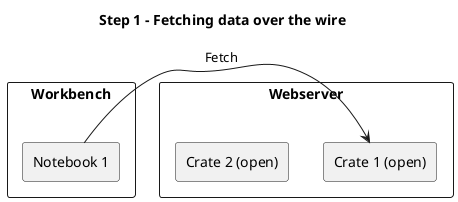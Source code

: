 
@startuml
Title: Step 1 - Fetching data over the wire
rectangle Workbench {
rectangle "Notebook 1" as w1 {
}
}


rectangle Webserver {
rectangle "Crate 1 (open)" as c1 {
}
rectangle "Crate 2 (open)" as c2 {
}



}

w1 -> c1 : Fetch
@enduml
